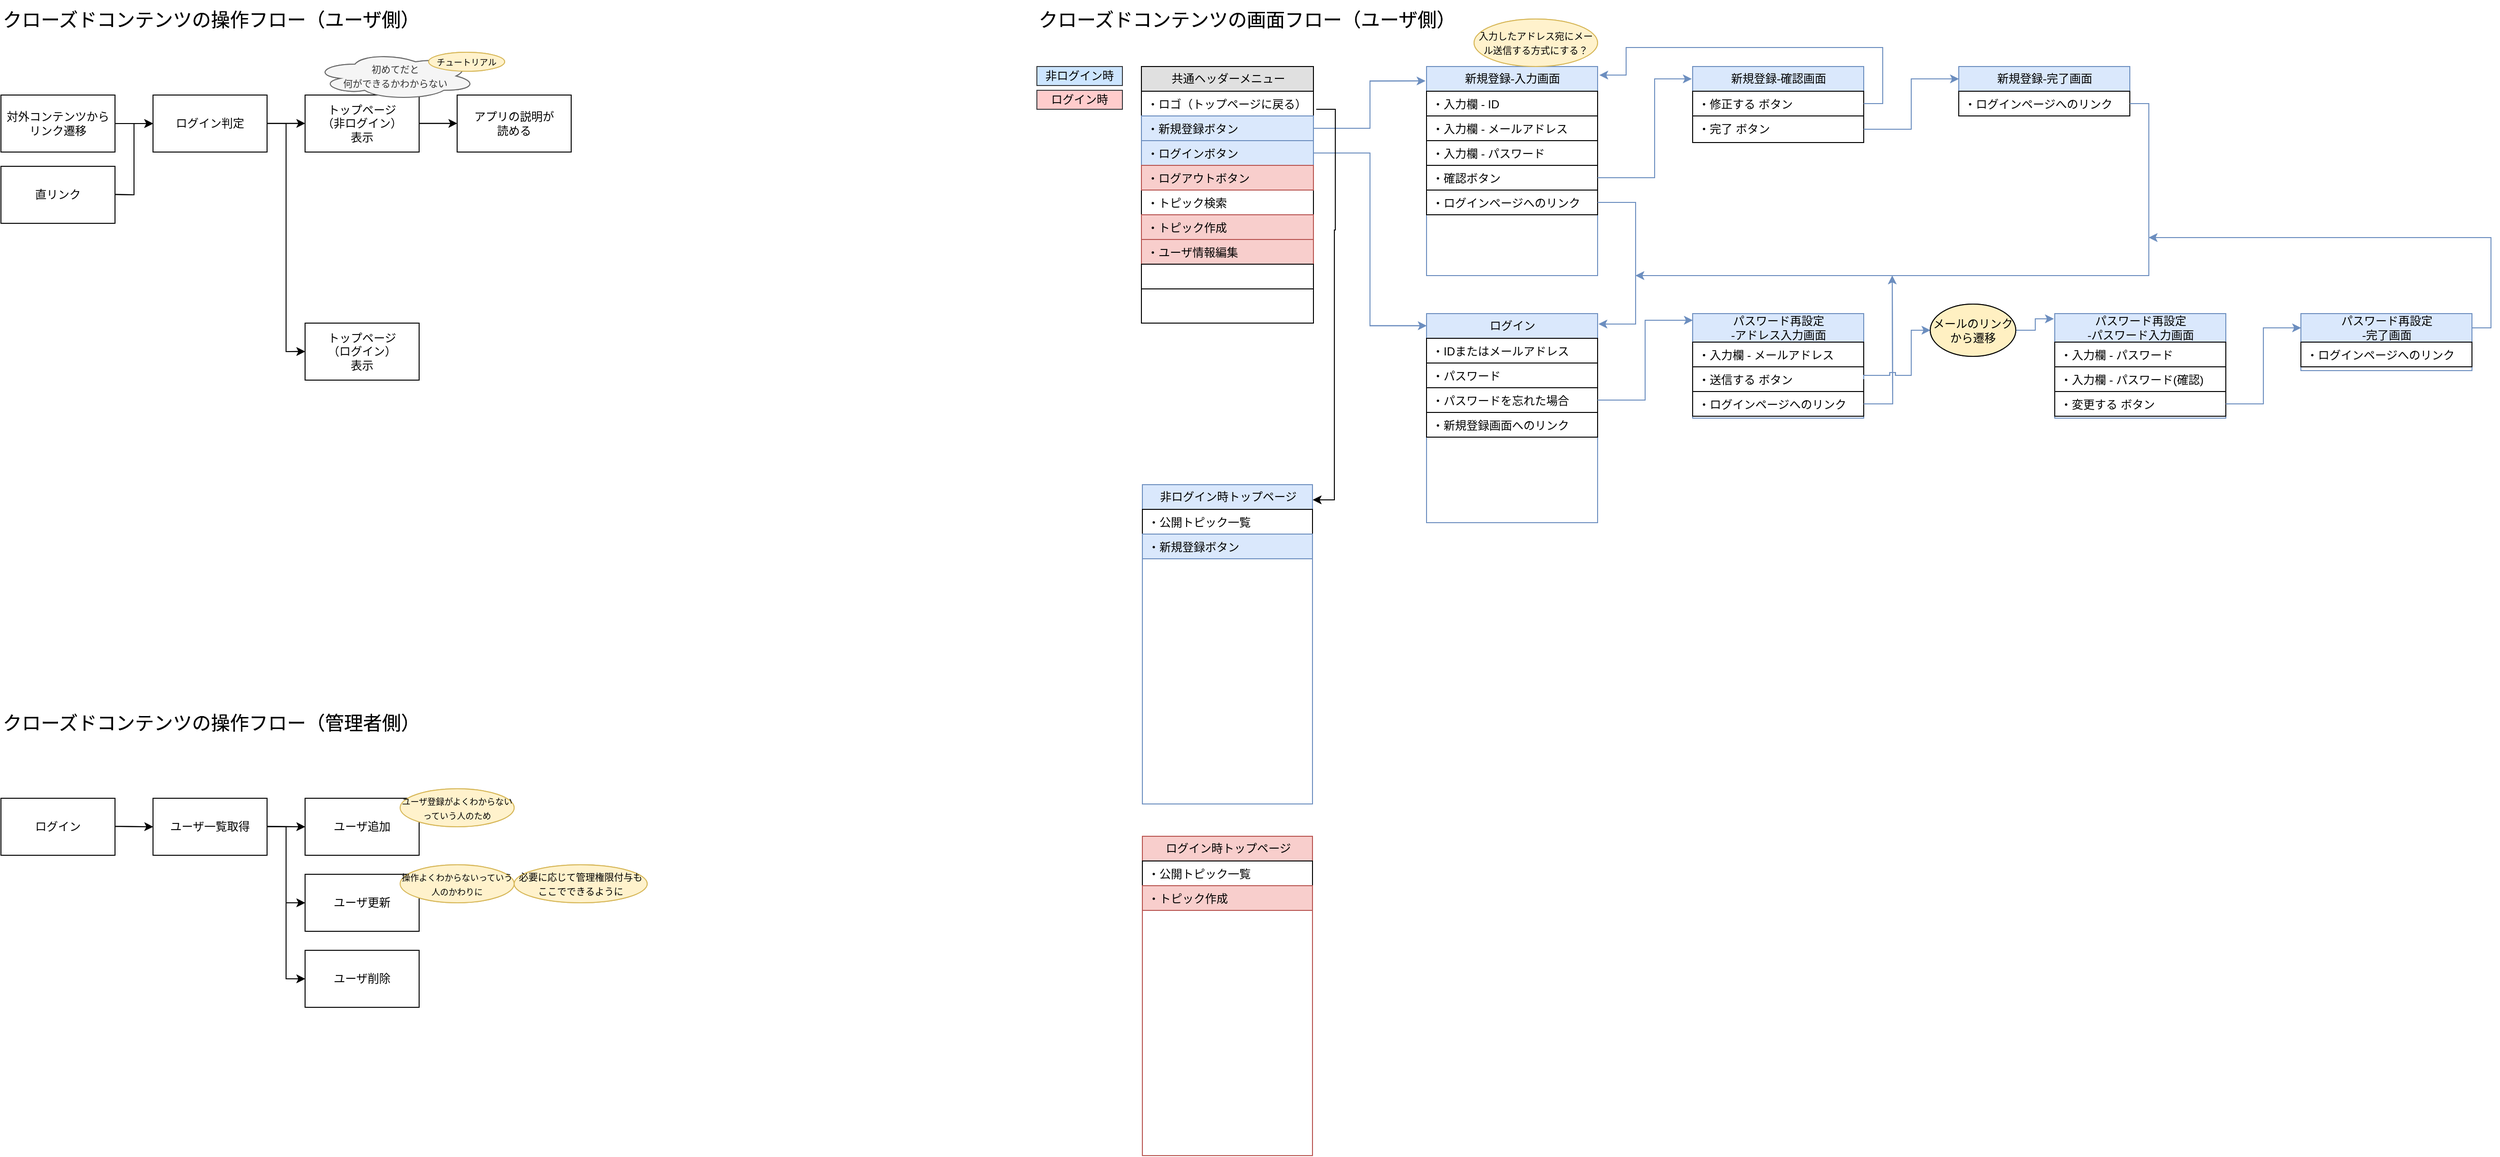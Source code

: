 <mxfile>
    <diagram name="Page-1" id="b520641d-4fe3-3701-9064-5fc419738815">
        <mxGraphModel dx="1600" dy="750" grid="1" gridSize="10" guides="1" tooltips="1" connect="1" arrows="1" fold="1" page="1" pageScale="1" pageWidth="1100" pageHeight="850" background="none" math="0" shadow="0">
            <root>
                <mxCell id="0"/>
                <mxCell id="1" parent="0"/>
                <mxCell id="ta1Mw_AckL5aWS9Tfeya-1" value="共通ヘッダーメニュー" style="swimlane;html=1;fontStyle=0;childLayout=stackLayout;horizontal=1;startSize=26;fillColor=#e0e0e0;horizontalStack=0;resizeParent=1;resizeLast=0;collapsible=1;marginBottom=0;swimlaneFillColor=#ffffff;align=center;rounded=0;shadow=0;comic=0;labelBackgroundColor=none;strokeWidth=1;fontFamily=Verdana;fontSize=12" parent="1" vertex="1">
                    <mxGeometry x="1220" y="100" width="181" height="270" as="geometry"/>
                </mxCell>
                <mxCell id="ta1Mw_AckL5aWS9Tfeya-3" value="・ロゴ（トップページに戻る）" style="text;html=1;strokeColor=default;fillColor=none;spacingLeft=4;spacingRight=4;whiteSpace=wrap;overflow=hidden;rotatable=0;points=[[0,0.5],[1,0.5]];portConstraint=eastwest;" parent="ta1Mw_AckL5aWS9Tfeya-1" vertex="1">
                    <mxGeometry y="26" width="181" height="26" as="geometry"/>
                </mxCell>
                <mxCell id="ta1Mw_AckL5aWS9Tfeya-4" value="・新規登録ボタン" style="text;html=1;strokeColor=#6c8ebf;fillColor=#dae8fc;spacingLeft=4;spacingRight=4;whiteSpace=wrap;overflow=hidden;rotatable=0;points=[[0,0.5],[1,0.5]];portConstraint=eastwest;" parent="ta1Mw_AckL5aWS9Tfeya-1" vertex="1">
                    <mxGeometry y="52" width="181" height="26" as="geometry"/>
                </mxCell>
                <mxCell id="ta1Mw_AckL5aWS9Tfeya-5" value="・ログインボタン" style="text;html=1;strokeColor=#6c8ebf;fillColor=#dae8fc;spacingLeft=4;spacingRight=4;whiteSpace=wrap;overflow=hidden;rotatable=0;points=[[0,0.5],[1,0.5]];portConstraint=eastwest;" parent="ta1Mw_AckL5aWS9Tfeya-1" vertex="1">
                    <mxGeometry y="78" width="181" height="26" as="geometry"/>
                </mxCell>
                <mxCell id="ta1Mw_AckL5aWS9Tfeya-6" value="・ログアウトボタン" style="text;html=1;strokeColor=#b85450;fillColor=#f8cecc;spacingLeft=4;spacingRight=4;whiteSpace=wrap;overflow=hidden;rotatable=0;points=[[0,0.5],[1,0.5]];portConstraint=eastwest;" parent="ta1Mw_AckL5aWS9Tfeya-1" vertex="1">
                    <mxGeometry y="104" width="181" height="26" as="geometry"/>
                </mxCell>
                <mxCell id="ta1Mw_AckL5aWS9Tfeya-7" value="・トピック検索" style="text;html=1;spacingLeft=4;spacingRight=4;whiteSpace=wrap;overflow=hidden;rotatable=0;points=[[0,0.5],[1,0.5]];portConstraint=eastwest;" parent="ta1Mw_AckL5aWS9Tfeya-1" vertex="1">
                    <mxGeometry y="130" width="181" height="26" as="geometry"/>
                </mxCell>
                <mxCell id="ta1Mw_AckL5aWS9Tfeya-8" value="・トピック作成" style="text;html=1;strokeColor=#b85450;fillColor=#f8cecc;spacingLeft=4;spacingRight=4;whiteSpace=wrap;overflow=hidden;rotatable=0;points=[[0,0.5],[1,0.5]];portConstraint=eastwest;" parent="ta1Mw_AckL5aWS9Tfeya-1" vertex="1">
                    <mxGeometry y="156" width="181" height="26" as="geometry"/>
                </mxCell>
                <mxCell id="ta1Mw_AckL5aWS9Tfeya-9" value="・ユーザ情報編集" style="text;html=1;strokeColor=#b85450;fillColor=#f8cecc;spacingLeft=4;spacingRight=4;whiteSpace=wrap;overflow=hidden;rotatable=0;points=[[0,0.5],[1,0.5]];portConstraint=eastwest;" parent="ta1Mw_AckL5aWS9Tfeya-1" vertex="1">
                    <mxGeometry y="182" width="181" height="26" as="geometry"/>
                </mxCell>
                <mxCell id="ta1Mw_AckL5aWS9Tfeya-10" value="" style="text;html=1;strokeColor=default;fillColor=none;spacingLeft=4;spacingRight=4;whiteSpace=wrap;overflow=hidden;rotatable=0;points=[[0,0.5],[1,0.5]];portConstraint=eastwest;" parent="ta1Mw_AckL5aWS9Tfeya-1" vertex="1">
                    <mxGeometry y="208" width="181" height="26" as="geometry"/>
                </mxCell>
                <mxCell id="ta1Mw_AckL5aWS9Tfeya-11" value="&lt;font style=&quot;font-size: 20px;&quot;&gt;クローズドコンテンツの画面フロー（ユーザ側）&lt;/font&gt;" style="text;html=1;align=left;verticalAlign=middle;resizable=0;points=[];autosize=1;strokeColor=none;fillColor=none;" parent="1" vertex="1">
                    <mxGeometry x="1110" y="30" width="460" height="40" as="geometry"/>
                </mxCell>
                <mxCell id="ta1Mw_AckL5aWS9Tfeya-12" value="非ログイン時" style="whiteSpace=wrap;html=1;fillColor=#cce5ff;strokeColor=#36393d;" parent="1" vertex="1">
                    <mxGeometry x="1110" y="100" width="90" height="20" as="geometry"/>
                </mxCell>
                <mxCell id="ta1Mw_AckL5aWS9Tfeya-13" value="ログイン時" style="whiteSpace=wrap;html=1;fillColor=#ffcccc;strokeColor=#36393d;" parent="1" vertex="1">
                    <mxGeometry x="1110" y="125" width="90" height="20" as="geometry"/>
                </mxCell>
                <mxCell id="ta1Mw_AckL5aWS9Tfeya-14" value="非ログイン時トップページ" style="swimlane;html=1;fontStyle=0;childLayout=stackLayout;horizontal=1;startSize=26;fillColor=#dae8fc;horizontalStack=0;resizeParent=1;resizeLast=0;collapsible=1;marginBottom=0;swimlaneFillColor=#ffffff;align=center;rounded=0;shadow=0;comic=0;labelBackgroundColor=none;strokeWidth=1;fontFamily=Verdana;fontSize=12;swimlaneLine=1;glass=0;strokeColor=#6c8ebf;" parent="1" vertex="1">
                    <mxGeometry x="1221" y="540" width="179" height="336" as="geometry">
                        <mxRectangle x="131" y="1840" width="110" height="30" as="alternateBounds"/>
                    </mxGeometry>
                </mxCell>
                <mxCell id="ta1Mw_AckL5aWS9Tfeya-15" value="&lt;font style=&quot;font-size: 12px;&quot;&gt;・公開トピック一覧&lt;/font&gt;" style="text;html=1;strokeColor=default;fillColor=none;spacingLeft=4;spacingRight=4;whiteSpace=wrap;overflow=hidden;rotatable=0;points=[[0,0.5],[1,0.5]];portConstraint=eastwest;" parent="ta1Mw_AckL5aWS9Tfeya-14" vertex="1">
                    <mxGeometry y="26" width="179" height="26" as="geometry"/>
                </mxCell>
                <mxCell id="fPP35ivrp7rbnJJ9JGup-25" value="・新規登録ボタン" style="text;html=1;strokeColor=#6c8ebf;fillColor=#dae8fc;spacingLeft=4;spacingRight=4;whiteSpace=wrap;overflow=hidden;rotatable=0;points=[[0,0.5],[1,0.5]];portConstraint=eastwest;" parent="ta1Mw_AckL5aWS9Tfeya-14" vertex="1">
                    <mxGeometry y="52" width="179" height="26" as="geometry"/>
                </mxCell>
                <mxCell id="ta1Mw_AckL5aWS9Tfeya-20" value="ログイン" style="swimlane;html=1;fontStyle=0;childLayout=stackLayout;horizontal=1;startSize=26;fillColor=#dae8fc;horizontalStack=0;resizeParent=1;resizeLast=0;collapsible=1;marginBottom=0;swimlaneFillColor=#ffffff;align=center;rounded=0;shadow=0;comic=0;labelBackgroundColor=none;strokeWidth=1;fontFamily=Verdana;fontSize=12;strokeColor=#6c8ebf;" parent="1" vertex="1">
                    <mxGeometry x="1520" y="360" width="180" height="220" as="geometry"/>
                </mxCell>
                <mxCell id="ta1Mw_AckL5aWS9Tfeya-21" value="・IDまたはメールアドレス" style="text;html=1;strokeColor=default;fillColor=none;spacingLeft=4;spacingRight=4;whiteSpace=wrap;overflow=hidden;rotatable=0;points=[[0,0.5],[1,0.5]];portConstraint=eastwest;" parent="ta1Mw_AckL5aWS9Tfeya-20" vertex="1">
                    <mxGeometry y="26" width="180" height="26" as="geometry"/>
                </mxCell>
                <mxCell id="ta1Mw_AckL5aWS9Tfeya-22" value="・パスワード" style="text;html=1;strokeColor=default;fillColor=none;spacingLeft=4;spacingRight=4;whiteSpace=wrap;overflow=hidden;rotatable=0;points=[[0,0.5],[1,0.5]];portConstraint=eastwest;" parent="ta1Mw_AckL5aWS9Tfeya-20" vertex="1">
                    <mxGeometry y="52" width="180" height="26" as="geometry"/>
                </mxCell>
                <mxCell id="ta1Mw_AckL5aWS9Tfeya-23" value="・パスワードを忘れた場合" style="text;html=1;strokeColor=default;fillColor=none;spacingLeft=4;spacingRight=4;whiteSpace=wrap;overflow=hidden;rotatable=0;points=[[0,0.5],[1,0.5]];portConstraint=eastwest;" parent="ta1Mw_AckL5aWS9Tfeya-20" vertex="1">
                    <mxGeometry y="78" width="180" height="26" as="geometry"/>
                </mxCell>
                <mxCell id="ta1Mw_AckL5aWS9Tfeya-24" value="・新規登録画面へのリンク" style="text;html=1;strokeColor=default;fillColor=none;spacingLeft=4;spacingRight=4;whiteSpace=wrap;overflow=hidden;rotatable=0;points=[[0,0.5],[1,0.5]];portConstraint=eastwest;" parent="ta1Mw_AckL5aWS9Tfeya-20" vertex="1">
                    <mxGeometry y="104" width="180" height="26" as="geometry"/>
                </mxCell>
                <mxCell id="ta1Mw_AckL5aWS9Tfeya-25" value="新規登録-入力画面" style="swimlane;html=1;fontStyle=0;childLayout=stackLayout;horizontal=1;startSize=26;fillColor=#dae8fc;horizontalStack=0;resizeParent=1;resizeLast=0;collapsible=1;marginBottom=0;swimlaneFillColor=#ffffff;align=center;rounded=0;shadow=0;comic=0;labelBackgroundColor=none;strokeWidth=1;fontFamily=Verdana;fontSize=12;strokeColor=#6c8ebf;" parent="1" vertex="1">
                    <mxGeometry x="1520" y="100" width="180" height="220" as="geometry">
                        <mxRectangle x="1520" y="100" width="90" height="30" as="alternateBounds"/>
                    </mxGeometry>
                </mxCell>
                <mxCell id="ta1Mw_AckL5aWS9Tfeya-26" value="・入力欄 - ID" style="text;html=1;strokeColor=default;fillColor=none;spacingLeft=4;spacingRight=4;whiteSpace=wrap;overflow=hidden;rotatable=0;points=[[0,0.5],[1,0.5]];portConstraint=eastwest;" parent="ta1Mw_AckL5aWS9Tfeya-25" vertex="1">
                    <mxGeometry y="26" width="180" height="26" as="geometry"/>
                </mxCell>
                <mxCell id="ta1Mw_AckL5aWS9Tfeya-27" value="・入力欄 -&amp;nbsp;メールアドレス" style="text;html=1;strokeColor=default;fillColor=none;spacingLeft=4;spacingRight=4;whiteSpace=wrap;overflow=hidden;rotatable=0;points=[[0,0.5],[1,0.5]];portConstraint=eastwest;" parent="ta1Mw_AckL5aWS9Tfeya-25" vertex="1">
                    <mxGeometry y="52" width="180" height="26" as="geometry"/>
                </mxCell>
                <mxCell id="ta1Mw_AckL5aWS9Tfeya-28" value="・入力欄 -&amp;nbsp;パスワード" style="text;html=1;strokeColor=default;fillColor=none;spacingLeft=4;spacingRight=4;whiteSpace=wrap;overflow=hidden;rotatable=0;points=[[0,0.5],[1,0.5]];portConstraint=eastwest;" parent="ta1Mw_AckL5aWS9Tfeya-25" vertex="1">
                    <mxGeometry y="78" width="180" height="26" as="geometry"/>
                </mxCell>
                <mxCell id="ta1Mw_AckL5aWS9Tfeya-29" value="・確認ボタン" style="text;html=1;strokeColor=default;fillColor=none;spacingLeft=4;spacingRight=4;whiteSpace=wrap;overflow=hidden;rotatable=0;points=[[0,0.5],[1,0.5]];portConstraint=eastwest;" parent="ta1Mw_AckL5aWS9Tfeya-25" vertex="1">
                    <mxGeometry y="104" width="180" height="26" as="geometry"/>
                </mxCell>
                <mxCell id="5v79saELVfSsBkj34TEF-8" value="・ログインページへのリンク" style="text;html=1;strokeColor=default;fillColor=none;spacingLeft=4;spacingRight=4;whiteSpace=wrap;overflow=hidden;rotatable=0;points=[[0,0.5],[1,0.5]];portConstraint=eastwest;" parent="ta1Mw_AckL5aWS9Tfeya-25" vertex="1">
                    <mxGeometry y="130" width="180" height="26" as="geometry"/>
                </mxCell>
                <mxCell id="ta1Mw_AckL5aWS9Tfeya-30" style="edgeStyle=orthogonalEdgeStyle;rounded=0;orthogonalLoop=1;jettySize=auto;html=1;exitX=1;exitY=0.5;exitDx=0;exitDy=0;entryX=-0.007;entryY=0.069;entryDx=0;entryDy=0;entryPerimeter=0;fillColor=#dae8fc;strokeColor=#6c8ebf;" parent="1" source="ta1Mw_AckL5aWS9Tfeya-4" target="ta1Mw_AckL5aWS9Tfeya-25" edge="1">
                    <mxGeometry relative="1" as="geometry"/>
                </mxCell>
                <mxCell id="ta1Mw_AckL5aWS9Tfeya-31" style="edgeStyle=orthogonalEdgeStyle;rounded=0;orthogonalLoop=1;jettySize=auto;html=1;exitX=1;exitY=0.5;exitDx=0;exitDy=0;entryX=0;entryY=0.058;entryDx=0;entryDy=0;entryPerimeter=0;fillColor=#dae8fc;strokeColor=#6c8ebf;" parent="1" source="ta1Mw_AckL5aWS9Tfeya-5" target="ta1Mw_AckL5aWS9Tfeya-20" edge="1">
                    <mxGeometry relative="1" as="geometry"/>
                </mxCell>
                <mxCell id="fPP35ivrp7rbnJJ9JGup-1" value="&lt;font style=&quot;font-size: 20px;&quot;&gt;クローズドコンテンツの操作フロー（ユーザ側）&lt;/font&gt;" style="text;html=1;align=left;verticalAlign=middle;resizable=0;points=[];autosize=1;strokeColor=none;fillColor=none;" parent="1" vertex="1">
                    <mxGeometry x="20" y="30" width="460" height="40" as="geometry"/>
                </mxCell>
                <mxCell id="fPP35ivrp7rbnJJ9JGup-2" value="対外コンテンツからリンク遷移" style="whiteSpace=wrap;html=1;" parent="1" vertex="1">
                    <mxGeometry x="20" y="130" width="120" height="60" as="geometry"/>
                </mxCell>
                <mxCell id="fPP35ivrp7rbnJJ9JGup-3" value="" style="edgeStyle=none;orthogonalLoop=1;jettySize=auto;html=1;rounded=0;" parent="1" edge="1">
                    <mxGeometry width="100" relative="1" as="geometry">
                        <mxPoint x="140" y="160" as="sourcePoint"/>
                        <mxPoint x="180" y="160" as="targetPoint"/>
                        <Array as="points"/>
                    </mxGeometry>
                </mxCell>
                <mxCell id="fPP35ivrp7rbnJJ9JGup-4" value="ログイン判定" style="whiteSpace=wrap;html=1;" parent="1" vertex="1">
                    <mxGeometry x="180" y="130" width="120" height="60" as="geometry"/>
                </mxCell>
                <mxCell id="fPP35ivrp7rbnJJ9JGup-7" value="&lt;font style=&quot;font-size: 20px;&quot;&gt;クローズドコンテンツの操作フロー（管理者側）&lt;/font&gt;" style="text;html=1;align=left;verticalAlign=middle;resizable=0;points=[];autosize=1;strokeColor=none;fillColor=none;" parent="1" vertex="1">
                    <mxGeometry x="20" y="770" width="460" height="40" as="geometry"/>
                </mxCell>
                <mxCell id="fPP35ivrp7rbnJJ9JGup-8" value="ログイン" style="whiteSpace=wrap;html=1;" parent="1" vertex="1">
                    <mxGeometry x="20" y="870" width="120" height="60" as="geometry"/>
                </mxCell>
                <mxCell id="fPP35ivrp7rbnJJ9JGup-9" value="" style="edgeStyle=none;orthogonalLoop=1;jettySize=auto;html=1;rounded=0;" parent="1" edge="1">
                    <mxGeometry width="100" relative="1" as="geometry">
                        <mxPoint x="140" y="899.62" as="sourcePoint"/>
                        <mxPoint x="180" y="900" as="targetPoint"/>
                        <Array as="points"/>
                    </mxGeometry>
                </mxCell>
                <mxCell id="fPP35ivrp7rbnJJ9JGup-10" value="ユーザ一覧取得" style="whiteSpace=wrap;html=1;" parent="1" vertex="1">
                    <mxGeometry x="180" y="870" width="120" height="60" as="geometry"/>
                </mxCell>
                <mxCell id="fPP35ivrp7rbnJJ9JGup-13" value="直リンク" style="whiteSpace=wrap;html=1;" parent="1" vertex="1">
                    <mxGeometry x="20" y="205" width="120" height="60" as="geometry"/>
                </mxCell>
                <mxCell id="fPP35ivrp7rbnJJ9JGup-14" value="" style="edgeStyle=none;orthogonalLoop=1;jettySize=auto;html=1;rounded=0;entryX=0;entryY=0.5;entryDx=0;entryDy=0;" parent="1" target="fPP35ivrp7rbnJJ9JGup-4" edge="1">
                    <mxGeometry width="100" relative="1" as="geometry">
                        <mxPoint x="140" y="234.62" as="sourcePoint"/>
                        <mxPoint x="180" y="235" as="targetPoint"/>
                        <Array as="points">
                            <mxPoint x="160" y="235"/>
                            <mxPoint x="160" y="160"/>
                        </Array>
                    </mxGeometry>
                </mxCell>
                <mxCell id="fPP35ivrp7rbnJJ9JGup-17" value="トップページ&lt;br&gt;（非ログイン）&lt;br&gt;表示" style="whiteSpace=wrap;html=1;" parent="1" vertex="1">
                    <mxGeometry x="340" y="130" width="120" height="60" as="geometry"/>
                </mxCell>
                <mxCell id="fPP35ivrp7rbnJJ9JGup-18" value="&lt;font style=&quot;font-size: 10px;&quot;&gt;初めてだと&lt;br&gt;何ができるかわからない&lt;br&gt;&lt;/font&gt;" style="ellipse;shape=cloud;whiteSpace=wrap;html=1;fillColor=#f5f5f5;fontColor=#333333;strokeColor=#666666;" parent="1" vertex="1">
                    <mxGeometry x="350" y="85" width="170" height="50" as="geometry"/>
                </mxCell>
                <mxCell id="fPP35ivrp7rbnJJ9JGup-19" value="&lt;font style=&quot;font-size: 9px;&quot;&gt;チュートリアル&lt;/font&gt;" style="ellipse;whiteSpace=wrap;html=1;fillColor=#fff2cc;strokeColor=#d6b656;" parent="1" vertex="1">
                    <mxGeometry x="470" y="85" width="80" height="20" as="geometry"/>
                </mxCell>
                <mxCell id="fPP35ivrp7rbnJJ9JGup-20" value="" style="edgeStyle=none;orthogonalLoop=1;jettySize=auto;html=1;rounded=0;" parent="1" edge="1">
                    <mxGeometry width="100" relative="1" as="geometry">
                        <mxPoint x="300" y="159.86" as="sourcePoint"/>
                        <mxPoint x="340" y="159.86" as="targetPoint"/>
                        <Array as="points"/>
                    </mxGeometry>
                </mxCell>
                <mxCell id="fPP35ivrp7rbnJJ9JGup-21" value="トップページ&lt;br style=&quot;border-color: var(--border-color);&quot;&gt;（ログイン）&lt;br style=&quot;border-color: var(--border-color);&quot;&gt;表示" style="whiteSpace=wrap;html=1;" parent="1" vertex="1">
                    <mxGeometry x="340" y="370" width="120" height="60" as="geometry"/>
                </mxCell>
                <mxCell id="fPP35ivrp7rbnJJ9JGup-22" value="" style="edgeStyle=none;orthogonalLoop=1;jettySize=auto;html=1;rounded=0;" parent="1" edge="1">
                    <mxGeometry width="100" relative="1" as="geometry">
                        <mxPoint x="300" y="160" as="sourcePoint"/>
                        <mxPoint x="340" y="399.86" as="targetPoint"/>
                        <Array as="points">
                            <mxPoint x="320" y="160"/>
                            <mxPoint x="320" y="400"/>
                        </Array>
                    </mxGeometry>
                </mxCell>
                <mxCell id="fPP35ivrp7rbnJJ9JGup-23" value="アプリの説明が&lt;br&gt;読める" style="whiteSpace=wrap;html=1;" parent="1" vertex="1">
                    <mxGeometry x="500" y="130" width="120" height="60" as="geometry"/>
                </mxCell>
                <mxCell id="fPP35ivrp7rbnJJ9JGup-24" value="" style="edgeStyle=none;orthogonalLoop=1;jettySize=auto;html=1;rounded=0;" parent="1" edge="1">
                    <mxGeometry width="100" relative="1" as="geometry">
                        <mxPoint x="460" y="159.86" as="sourcePoint"/>
                        <mxPoint x="500" y="159.86" as="targetPoint"/>
                        <Array as="points"/>
                    </mxGeometry>
                </mxCell>
                <mxCell id="fPP35ivrp7rbnJJ9JGup-26" value="ログイン時トップページ" style="swimlane;html=1;fontStyle=0;childLayout=stackLayout;horizontal=1;startSize=26;fillColor=#f8cecc;horizontalStack=0;resizeParent=1;resizeLast=0;collapsible=1;marginBottom=0;swimlaneFillColor=#ffffff;align=center;rounded=0;shadow=0;comic=0;labelBackgroundColor=none;strokeWidth=1;fontFamily=Verdana;fontSize=12;swimlaneLine=1;glass=0;strokeColor=#b85450;" parent="1" vertex="1">
                    <mxGeometry x="1221" y="910" width="179" height="336" as="geometry">
                        <mxRectangle x="131" y="1840" width="110" height="30" as="alternateBounds"/>
                    </mxGeometry>
                </mxCell>
                <mxCell id="fPP35ivrp7rbnJJ9JGup-27" value="&lt;font style=&quot;font-size: 12px;&quot;&gt;・公開トピック一覧&lt;/font&gt;" style="text;html=1;strokeColor=default;fillColor=none;spacingLeft=4;spacingRight=4;whiteSpace=wrap;overflow=hidden;rotatable=0;points=[[0,0.5],[1,0.5]];portConstraint=eastwest;" parent="fPP35ivrp7rbnJJ9JGup-26" vertex="1">
                    <mxGeometry y="26" width="179" height="26" as="geometry"/>
                </mxCell>
                <mxCell id="fPP35ivrp7rbnJJ9JGup-28" value="&lt;font style=&quot;font-size: 12px;&quot;&gt;・トピック作成&lt;/font&gt;" style="text;html=1;strokeColor=#b85450;fillColor=#f8cecc;spacingLeft=4;spacingRight=4;whiteSpace=wrap;overflow=hidden;rotatable=0;points=[[0,0.5],[1,0.5]];portConstraint=eastwest;" parent="fPP35ivrp7rbnJJ9JGup-26" vertex="1">
                    <mxGeometry y="52" width="179" height="26" as="geometry"/>
                </mxCell>
                <mxCell id="ta1Mw_AckL5aWS9Tfeya-2" style="edgeStyle=orthogonalEdgeStyle;rounded=0;orthogonalLoop=1;jettySize=auto;html=1;exitX=1;exitY=0.5;exitDx=0;exitDy=0;entryX=1.002;entryY=0.047;entryDx=0;entryDy=0;entryPerimeter=0;" parent="1" target="ta1Mw_AckL5aWS9Tfeya-14" edge="1">
                    <mxGeometry relative="1" as="geometry">
                        <mxPoint x="1401.001" y="565.824" as="targetPoint"/>
                        <Array as="points">
                            <mxPoint x="1424" y="145"/>
                            <mxPoint x="1424" y="272"/>
                            <mxPoint x="1423" y="272"/>
                            <mxPoint x="1423" y="556"/>
                            <mxPoint x="1400" y="556"/>
                        </Array>
                        <mxPoint x="1403.97" y="145" as="sourcePoint"/>
                    </mxGeometry>
                </mxCell>
                <mxCell id="fPP35ivrp7rbnJJ9JGup-30" value="" style="edgeStyle=none;orthogonalLoop=1;jettySize=auto;html=1;rounded=0;" parent="1" edge="1">
                    <mxGeometry width="100" relative="1" as="geometry">
                        <mxPoint x="300" y="899.62" as="sourcePoint"/>
                        <mxPoint x="340" y="900" as="targetPoint"/>
                        <Array as="points"/>
                    </mxGeometry>
                </mxCell>
                <mxCell id="fPP35ivrp7rbnJJ9JGup-31" value="ユーザ追加" style="whiteSpace=wrap;html=1;" parent="1" vertex="1">
                    <mxGeometry x="340" y="870" width="120" height="60" as="geometry"/>
                </mxCell>
                <mxCell id="fPP35ivrp7rbnJJ9JGup-32" value="" style="edgeStyle=none;orthogonalLoop=1;jettySize=auto;html=1;rounded=0;exitX=1;exitY=0.5;exitDx=0;exitDy=0;" parent="1" source="fPP35ivrp7rbnJJ9JGup-10" edge="1">
                    <mxGeometry width="100" relative="1" as="geometry">
                        <mxPoint x="300" y="979.62" as="sourcePoint"/>
                        <mxPoint x="340" y="980" as="targetPoint"/>
                        <Array as="points">
                            <mxPoint x="320" y="900"/>
                            <mxPoint x="320" y="980"/>
                        </Array>
                    </mxGeometry>
                </mxCell>
                <mxCell id="fPP35ivrp7rbnJJ9JGup-33" value="ユーザ更新" style="whiteSpace=wrap;html=1;" parent="1" vertex="1">
                    <mxGeometry x="340" y="950" width="120" height="60" as="geometry"/>
                </mxCell>
                <mxCell id="fPP35ivrp7rbnJJ9JGup-34" value="" style="edgeStyle=none;orthogonalLoop=1;jettySize=auto;html=1;rounded=0;exitX=1;exitY=0.5;exitDx=0;exitDy=0;" parent="1" source="fPP35ivrp7rbnJJ9JGup-10" edge="1">
                    <mxGeometry width="100" relative="1" as="geometry">
                        <mxPoint x="300" y="980" as="sourcePoint"/>
                        <mxPoint x="340" y="1060" as="targetPoint"/>
                        <Array as="points">
                            <mxPoint x="320" y="900"/>
                            <mxPoint x="320" y="1060"/>
                        </Array>
                    </mxGeometry>
                </mxCell>
                <mxCell id="fPP35ivrp7rbnJJ9JGup-35" value="ユーザ削除" style="whiteSpace=wrap;html=1;" parent="1" vertex="1">
                    <mxGeometry x="340" y="1030" width="120" height="60" as="geometry"/>
                </mxCell>
                <mxCell id="fPP35ivrp7rbnJJ9JGup-36" value="&lt;font style=&quot;font-size: 9px;&quot;&gt;操作よくわからないっていう人のかわりに&lt;/font&gt;" style="ellipse;whiteSpace=wrap;html=1;fillColor=#fff2cc;strokeColor=#d6b656;" parent="1" vertex="1">
                    <mxGeometry x="440" y="940" width="120" height="40" as="geometry"/>
                </mxCell>
                <mxCell id="fPP35ivrp7rbnJJ9JGup-37" value="&lt;font style=&quot;font-size: 9px;&quot;&gt;ユーザ登録がよくわからないっていう人のため&lt;/font&gt;" style="ellipse;whiteSpace=wrap;html=1;fillColor=#fff2cc;strokeColor=#d6b656;" parent="1" vertex="1">
                    <mxGeometry x="440" y="860" width="120" height="40" as="geometry"/>
                </mxCell>
                <mxCell id="1H3RabvcixyL-pbCniLJ-1" value="&lt;font size=&quot;1&quot;&gt;必要に応じて管理権限付与もここでできるように&lt;/font&gt;" style="ellipse;whiteSpace=wrap;html=1;fillColor=#fff2cc;strokeColor=#d6b656;" parent="1" vertex="1">
                    <mxGeometry x="560" y="940" width="140" height="40" as="geometry"/>
                </mxCell>
                <mxCell id="5v79saELVfSsBkj34TEF-1" style="edgeStyle=orthogonalEdgeStyle;rounded=0;orthogonalLoop=1;jettySize=auto;html=1;exitX=1;exitY=0.5;exitDx=0;exitDy=0;fillColor=#dae8fc;strokeColor=#6c8ebf;entryX=1.006;entryY=0.05;entryDx=0;entryDy=0;entryPerimeter=0;" parent="1" source="5v79saELVfSsBkj34TEF-8" target="ta1Mw_AckL5aWS9Tfeya-20" edge="1">
                    <mxGeometry relative="1" as="geometry">
                        <mxPoint x="1700" y="220" as="sourcePoint"/>
                        <mxPoint x="1750" y="320" as="targetPoint"/>
                        <Array as="points">
                            <mxPoint x="1740" y="243"/>
                            <mxPoint x="1740" y="371"/>
                        </Array>
                    </mxGeometry>
                </mxCell>
                <mxCell id="5v79saELVfSsBkj34TEF-2" value="新規登録-確認画面" style="swimlane;html=1;fontStyle=0;childLayout=stackLayout;horizontal=1;startSize=26;fillColor=#dae8fc;horizontalStack=0;resizeParent=1;resizeLast=0;collapsible=1;marginBottom=0;swimlaneFillColor=#ffffff;align=center;rounded=0;shadow=0;comic=0;labelBackgroundColor=none;strokeWidth=1;fontFamily=Verdana;fontSize=12;strokeColor=#6c8ebf;" parent="1" vertex="1">
                    <mxGeometry x="1800" y="100" width="180" height="80" as="geometry">
                        <mxRectangle x="1520" y="100" width="90" height="30" as="alternateBounds"/>
                    </mxGeometry>
                </mxCell>
                <mxCell id="5v79saELVfSsBkj34TEF-3" value="・修正する ボタン" style="text;html=1;strokeColor=default;fillColor=none;spacingLeft=4;spacingRight=4;whiteSpace=wrap;overflow=hidden;rotatable=0;points=[[0,0.5],[1,0.5]];portConstraint=eastwest;" parent="5v79saELVfSsBkj34TEF-2" vertex="1">
                    <mxGeometry y="26" width="180" height="26" as="geometry"/>
                </mxCell>
                <mxCell id="5v79saELVfSsBkj34TEF-11" value="・完了 ボタン" style="text;html=1;strokeColor=default;fillColor=none;spacingLeft=4;spacingRight=4;whiteSpace=wrap;overflow=hidden;rotatable=0;points=[[0,0.5],[1,0.5]];portConstraint=eastwest;" parent="5v79saELVfSsBkj34TEF-2" vertex="1">
                    <mxGeometry y="52" width="180" height="28" as="geometry"/>
                </mxCell>
                <mxCell id="5v79saELVfSsBkj34TEF-7" value="&lt;font size=&quot;1&quot;&gt;入力したアドレス宛にメール送信する方式にする？&lt;/font&gt;" style="ellipse;whiteSpace=wrap;html=1;fillColor=#fff2cc;strokeColor=#d6b656;" parent="1" vertex="1">
                    <mxGeometry x="1570" y="50" width="130" height="50" as="geometry"/>
                </mxCell>
                <mxCell id="5v79saELVfSsBkj34TEF-9" value="新規登録-完了画面" style="swimlane;html=1;fontStyle=0;childLayout=stackLayout;horizontal=1;startSize=26;fillColor=#dae8fc;horizontalStack=0;resizeParent=1;resizeLast=0;collapsible=1;marginBottom=0;swimlaneFillColor=#ffffff;align=center;rounded=0;shadow=0;comic=0;labelBackgroundColor=none;strokeWidth=1;fontFamily=Verdana;fontSize=12;strokeColor=#6c8ebf;" parent="1" vertex="1">
                    <mxGeometry x="2080" y="100" width="180" height="52" as="geometry">
                        <mxRectangle x="1520" y="100" width="90" height="30" as="alternateBounds"/>
                    </mxGeometry>
                </mxCell>
                <mxCell id="5v79saELVfSsBkj34TEF-10" value="・ログインページへのリンク" style="text;html=1;strokeColor=default;fillColor=none;spacingLeft=4;spacingRight=4;whiteSpace=wrap;overflow=hidden;rotatable=0;points=[[0,0.5],[1,0.5]];portConstraint=eastwest;" parent="5v79saELVfSsBkj34TEF-9" vertex="1">
                    <mxGeometry y="26" width="180" height="26" as="geometry"/>
                </mxCell>
                <mxCell id="5v79saELVfSsBkj34TEF-12" style="edgeStyle=orthogonalEdgeStyle;rounded=0;orthogonalLoop=1;jettySize=auto;html=1;exitX=1;exitY=0.5;exitDx=0;exitDy=0;entryX=-0.006;entryY=0.163;entryDx=0;entryDy=0;entryPerimeter=0;fillColor=#dae8fc;strokeColor=#6c8ebf;" parent="1" source="ta1Mw_AckL5aWS9Tfeya-29" target="5v79saELVfSsBkj34TEF-2" edge="1">
                    <mxGeometry relative="1" as="geometry">
                        <mxPoint x="1710" y="220" as="sourcePoint"/>
                        <mxPoint x="1712" y="351" as="targetPoint"/>
                        <Array as="points">
                            <mxPoint x="1760" y="217"/>
                            <mxPoint x="1760" y="113"/>
                        </Array>
                    </mxGeometry>
                </mxCell>
                <mxCell id="5v79saELVfSsBkj34TEF-13" style="edgeStyle=orthogonalEdgeStyle;rounded=0;orthogonalLoop=1;jettySize=auto;html=1;exitX=1;exitY=0.5;exitDx=0;exitDy=0;entryX=0;entryY=0.25;entryDx=0;entryDy=0;fillColor=#dae8fc;strokeColor=#6c8ebf;" parent="1" source="5v79saELVfSsBkj34TEF-11" target="5v79saELVfSsBkj34TEF-9" edge="1">
                    <mxGeometry relative="1" as="geometry">
                        <mxPoint x="1970" y="229" as="sourcePoint"/>
                        <mxPoint x="2069" y="125" as="targetPoint"/>
                    </mxGeometry>
                </mxCell>
                <mxCell id="5v79saELVfSsBkj34TEF-14" style="edgeStyle=orthogonalEdgeStyle;rounded=0;orthogonalLoop=1;jettySize=auto;html=1;fillColor=#dae8fc;strokeColor=#6c8ebf;exitX=1;exitY=0.5;exitDx=0;exitDy=0;entryX=1.011;entryY=0.041;entryDx=0;entryDy=0;entryPerimeter=0;" parent="1" source="5v79saELVfSsBkj34TEF-3" target="ta1Mw_AckL5aWS9Tfeya-25" edge="1">
                    <mxGeometry relative="1" as="geometry">
                        <mxPoint x="2000" y="130" as="sourcePoint"/>
                        <mxPoint x="1730" y="60" as="targetPoint"/>
                        <Array as="points">
                            <mxPoint x="2000" y="139"/>
                            <mxPoint x="2000" y="80"/>
                            <mxPoint x="1730" y="80"/>
                            <mxPoint x="1730" y="109"/>
                        </Array>
                    </mxGeometry>
                </mxCell>
                <mxCell id="5v79saELVfSsBkj34TEF-21" value="" style="edgeStyle=orthogonalEdgeStyle;rounded=0;orthogonalLoop=1;jettySize=auto;html=1;exitX=1;exitY=0.5;exitDx=0;exitDy=0;fillColor=#dae8fc;strokeColor=#6c8ebf;" parent="1" source="5v79saELVfSsBkj34TEF-10" edge="1">
                    <mxGeometry relative="1" as="geometry">
                        <mxPoint x="2260" y="139" as="sourcePoint"/>
                        <mxPoint x="1740" y="320" as="targetPoint"/>
                        <Array as="points">
                            <mxPoint x="2280" y="139"/>
                            <mxPoint x="2280" y="320"/>
                        </Array>
                    </mxGeometry>
                </mxCell>
                <mxCell id="5v79saELVfSsBkj34TEF-16" value="パスワード再設定&lt;br&gt;-アドレス入力画面" style="swimlane;html=1;fontStyle=0;childLayout=stackLayout;horizontal=1;startSize=30;fillColor=#dae8fc;horizontalStack=0;resizeParent=1;resizeLast=0;collapsible=1;marginBottom=0;swimlaneFillColor=#ffffff;align=center;rounded=0;shadow=0;comic=0;labelBackgroundColor=none;strokeWidth=1;fontFamily=Verdana;fontSize=12;strokeColor=#6c8ebf;" parent="1" vertex="1">
                    <mxGeometry x="1800" y="360" width="180" height="110" as="geometry"/>
                </mxCell>
                <mxCell id="5v79saELVfSsBkj34TEF-17" value="・入力欄 -&amp;nbsp;メールアドレス" style="text;html=1;strokeColor=default;fillColor=none;spacingLeft=4;spacingRight=4;whiteSpace=wrap;overflow=hidden;rotatable=0;points=[[0,0.5],[1,0.5]];portConstraint=eastwest;" parent="5v79saELVfSsBkj34TEF-16" vertex="1">
                    <mxGeometry y="30" width="180" height="26" as="geometry"/>
                </mxCell>
                <mxCell id="5v79saELVfSsBkj34TEF-19" value="・送信する ボタン" style="text;html=1;strokeColor=default;fillColor=none;spacingLeft=4;spacingRight=4;whiteSpace=wrap;overflow=hidden;rotatable=0;points=[[0,0.5],[1,0.5]];portConstraint=eastwest;" parent="5v79saELVfSsBkj34TEF-16" vertex="1">
                    <mxGeometry y="56" width="180" height="26" as="geometry"/>
                </mxCell>
                <mxCell id="5v79saELVfSsBkj34TEF-20" value="・ログインページへのリンク" style="text;html=1;strokeColor=default;fillColor=none;spacingLeft=4;spacingRight=4;whiteSpace=wrap;overflow=hidden;rotatable=0;points=[[0,0.5],[1,0.5]];portConstraint=eastwest;" parent="5v79saELVfSsBkj34TEF-16" vertex="1">
                    <mxGeometry y="82" width="180" height="26" as="geometry"/>
                </mxCell>
                <mxCell id="5v79saELVfSsBkj34TEF-22" style="edgeStyle=orthogonalEdgeStyle;rounded=0;orthogonalLoop=1;jettySize=auto;html=1;exitX=1;exitY=0.5;exitDx=0;exitDy=0;fillColor=#dae8fc;strokeColor=#6c8ebf;" parent="1" source="5v79saELVfSsBkj34TEF-20" edge="1">
                    <mxGeometry relative="1" as="geometry">
                        <mxPoint x="1990" y="480" as="sourcePoint"/>
                        <mxPoint x="2010" y="320" as="targetPoint"/>
                    </mxGeometry>
                </mxCell>
                <mxCell id="5v79saELVfSsBkj34TEF-23" value="パスワード再設定&lt;br style=&quot;border-color: var(--border-color);&quot;&gt;-パスワード入力画面" style="swimlane;html=1;fontStyle=0;childLayout=stackLayout;horizontal=1;startSize=30;fillColor=#dae8fc;horizontalStack=0;resizeParent=1;resizeLast=0;collapsible=1;marginBottom=0;swimlaneFillColor=#ffffff;align=center;rounded=0;shadow=0;comic=0;labelBackgroundColor=none;strokeWidth=1;fontFamily=Verdana;fontSize=12;strokeColor=#6c8ebf;" parent="1" vertex="1">
                    <mxGeometry x="2181" y="360" width="180" height="110" as="geometry"/>
                </mxCell>
                <mxCell id="5v79saELVfSsBkj34TEF-24" value="・入力欄 - パスワード" style="text;html=1;strokeColor=default;fillColor=none;spacingLeft=4;spacingRight=4;whiteSpace=wrap;overflow=hidden;rotatable=0;points=[[0,0.5],[1,0.5]];portConstraint=eastwest;" parent="5v79saELVfSsBkj34TEF-23" vertex="1">
                    <mxGeometry y="30" width="180" height="26" as="geometry"/>
                </mxCell>
                <mxCell id="5v79saELVfSsBkj34TEF-25" value="・入力欄 - パスワード(確認)" style="text;html=1;strokeColor=default;fillColor=none;spacingLeft=4;spacingRight=4;whiteSpace=wrap;overflow=hidden;rotatable=0;points=[[0,0.5],[1,0.5]];portConstraint=eastwest;" parent="5v79saELVfSsBkj34TEF-23" vertex="1">
                    <mxGeometry y="56" width="180" height="26" as="geometry"/>
                </mxCell>
                <mxCell id="5v79saELVfSsBkj34TEF-26" value="・変更する ボタン" style="text;html=1;strokeColor=default;fillColor=none;spacingLeft=4;spacingRight=4;whiteSpace=wrap;overflow=hidden;rotatable=0;points=[[0,0.5],[1,0.5]];portConstraint=eastwest;" parent="5v79saELVfSsBkj34TEF-23" vertex="1">
                    <mxGeometry y="82" width="180" height="26" as="geometry"/>
                </mxCell>
                <mxCell id="5v79saELVfSsBkj34TEF-28" style="edgeStyle=orthogonalEdgeStyle;rounded=0;orthogonalLoop=1;jettySize=auto;html=1;exitX=1;exitY=0.5;exitDx=0;exitDy=0;fillColor=#dae8fc;strokeColor=#6c8ebf;entryX=-0.006;entryY=0.05;entryDx=0;entryDy=0;entryPerimeter=0;jumpStyle=sharp;" parent="1" source="5v79saELVfSsBkj34TEF-29" target="5v79saELVfSsBkj34TEF-23" edge="1">
                    <mxGeometry relative="1" as="geometry">
                        <mxPoint x="2030" y="429.5" as="sourcePoint"/>
                        <mxPoint x="2060" y="298.5" as="targetPoint"/>
                    </mxGeometry>
                </mxCell>
                <mxCell id="5v79saELVfSsBkj34TEF-32" value="" style="edgeStyle=orthogonalEdgeStyle;rounded=0;orthogonalLoop=1;jettySize=auto;html=1;exitX=1;exitY=0.5;exitDx=0;exitDy=0;fillColor=#dae8fc;strokeColor=#6c8ebf;entryX=0;entryY=0.5;entryDx=0;entryDy=0;jumpStyle=sharp;" parent="1" source="5v79saELVfSsBkj34TEF-19" target="5v79saELVfSsBkj34TEF-29" edge="1">
                    <mxGeometry relative="1" as="geometry">
                        <mxPoint x="1980" y="425" as="sourcePoint"/>
                        <mxPoint x="2199" y="371" as="targetPoint"/>
                        <Array as="points">
                            <mxPoint x="2030" y="425"/>
                            <mxPoint x="2030" y="378"/>
                        </Array>
                    </mxGeometry>
                </mxCell>
                <mxCell id="5v79saELVfSsBkj34TEF-29" value="メールのリンクから遷移" style="ellipse;whiteSpace=wrap;html=1;fontSize=12;fillColor=#fff0c2;" parent="1" vertex="1">
                    <mxGeometry x="2050" y="350" width="90" height="55" as="geometry"/>
                </mxCell>
                <mxCell id="5v79saELVfSsBkj34TEF-33" style="edgeStyle=orthogonalEdgeStyle;rounded=0;orthogonalLoop=1;jettySize=auto;html=1;exitX=1;exitY=0.5;exitDx=0;exitDy=0;fillColor=#dae8fc;strokeColor=#6c8ebf;entryX=0;entryY=0.064;entryDx=0;entryDy=0;entryPerimeter=0;" parent="1" source="ta1Mw_AckL5aWS9Tfeya-23" target="5v79saELVfSsBkj34TEF-16" edge="1">
                    <mxGeometry relative="1" as="geometry">
                        <mxPoint x="1730" y="440" as="sourcePoint"/>
                        <mxPoint x="1731" y="568" as="targetPoint"/>
                    </mxGeometry>
                </mxCell>
                <mxCell id="5v79saELVfSsBkj34TEF-34" value="パスワード再設定&lt;br style=&quot;border-color: var(--border-color);&quot;&gt;-完了画面" style="swimlane;html=1;fontStyle=0;childLayout=stackLayout;horizontal=1;startSize=30;fillColor=#dae8fc;horizontalStack=0;resizeParent=1;resizeLast=0;collapsible=1;marginBottom=0;swimlaneFillColor=#ffffff;align=center;rounded=0;shadow=0;comic=0;labelBackgroundColor=none;strokeWidth=1;fontFamily=Verdana;fontSize=12;strokeColor=#6c8ebf;" parent="1" vertex="1">
                    <mxGeometry x="2440" y="360" width="180" height="60" as="geometry"/>
                </mxCell>
                <mxCell id="5v79saELVfSsBkj34TEF-35" value="・ログインページへのリンク" style="text;html=1;strokeColor=default;fillColor=none;spacingLeft=4;spacingRight=4;whiteSpace=wrap;overflow=hidden;rotatable=0;points=[[0,0.5],[1,0.5]];portConstraint=eastwest;" parent="5v79saELVfSsBkj34TEF-34" vertex="1">
                    <mxGeometry y="30" width="180" height="26" as="geometry"/>
                </mxCell>
                <mxCell id="5v79saELVfSsBkj34TEF-38" style="edgeStyle=orthogonalEdgeStyle;rounded=0;orthogonalLoop=1;jettySize=auto;html=1;exitX=1;exitY=0.5;exitDx=0;exitDy=0;fillColor=#dae8fc;strokeColor=#6c8ebf;entryX=0;entryY=0.25;entryDx=0;entryDy=0;jumpStyle=sharp;" parent="1" source="5v79saELVfSsBkj34TEF-26" target="5v79saELVfSsBkj34TEF-34" edge="1">
                    <mxGeometry relative="1" as="geometry">
                        <mxPoint x="2370" y="372" as="sourcePoint"/>
                        <mxPoint x="2410" y="360" as="targetPoint"/>
                    </mxGeometry>
                </mxCell>
                <mxCell id="5v79saELVfSsBkj34TEF-39" style="edgeStyle=orthogonalEdgeStyle;rounded=0;orthogonalLoop=1;jettySize=auto;html=1;exitX=1;exitY=0.25;exitDx=0;exitDy=0;fillColor=#dae8fc;strokeColor=#6c8ebf;jumpStyle=sharp;" parent="1" source="5v79saELVfSsBkj34TEF-34" edge="1">
                    <mxGeometry relative="1" as="geometry">
                        <mxPoint x="2620" y="380" as="sourcePoint"/>
                        <mxPoint x="2280" y="280" as="targetPoint"/>
                        <Array as="points">
                            <mxPoint x="2640" y="375"/>
                            <mxPoint x="2640" y="280"/>
                        </Array>
                    </mxGeometry>
                </mxCell>
                <mxCell id="3" value="共通ヘッダーメニュー" style="swimlane;html=1;fontStyle=0;childLayout=stackLayout;horizontal=1;startSize=26;fillColor=#e0e0e0;horizontalStack=0;resizeParent=1;resizeLast=0;collapsible=1;marginBottom=0;swimlaneFillColor=#ffffff;align=center;rounded=0;shadow=0;comic=0;labelBackgroundColor=none;strokeWidth=1;fontFamily=Verdana;fontSize=12" vertex="1" parent="1">
                    <mxGeometry x="1220" y="100" width="181" height="270" as="geometry"/>
                </mxCell>
                <mxCell id="4" value="・ロゴ（トップページに戻る）" style="text;html=1;strokeColor=default;fillColor=none;spacingLeft=4;spacingRight=4;whiteSpace=wrap;overflow=hidden;rotatable=0;points=[[0,0.5],[1,0.5]];portConstraint=eastwest;" vertex="1" parent="3">
                    <mxGeometry y="26" width="181" height="26" as="geometry"/>
                </mxCell>
                <mxCell id="5" value="・新規登録ボタン" style="text;html=1;strokeColor=#6c8ebf;fillColor=#dae8fc;spacingLeft=4;spacingRight=4;whiteSpace=wrap;overflow=hidden;rotatable=0;points=[[0,0.5],[1,0.5]];portConstraint=eastwest;" vertex="1" parent="3">
                    <mxGeometry y="52" width="181" height="26" as="geometry"/>
                </mxCell>
                <mxCell id="6" value="・ログインボタン" style="text;html=1;strokeColor=#6c8ebf;fillColor=#dae8fc;spacingLeft=4;spacingRight=4;whiteSpace=wrap;overflow=hidden;rotatable=0;points=[[0,0.5],[1,0.5]];portConstraint=eastwest;" vertex="1" parent="3">
                    <mxGeometry y="78" width="181" height="26" as="geometry"/>
                </mxCell>
                <mxCell id="7" value="・ログアウトボタン" style="text;html=1;strokeColor=#b85450;fillColor=#f8cecc;spacingLeft=4;spacingRight=4;whiteSpace=wrap;overflow=hidden;rotatable=0;points=[[0,0.5],[1,0.5]];portConstraint=eastwest;" vertex="1" parent="3">
                    <mxGeometry y="104" width="181" height="26" as="geometry"/>
                </mxCell>
                <mxCell id="8" value="・トピック検索" style="text;html=1;spacingLeft=4;spacingRight=4;whiteSpace=wrap;overflow=hidden;rotatable=0;points=[[0,0.5],[1,0.5]];portConstraint=eastwest;" vertex="1" parent="3">
                    <mxGeometry y="130" width="181" height="26" as="geometry"/>
                </mxCell>
                <mxCell id="9" value="・トピック作成" style="text;html=1;strokeColor=#b85450;fillColor=#f8cecc;spacingLeft=4;spacingRight=4;whiteSpace=wrap;overflow=hidden;rotatable=0;points=[[0,0.5],[1,0.5]];portConstraint=eastwest;" vertex="1" parent="3">
                    <mxGeometry y="156" width="181" height="26" as="geometry"/>
                </mxCell>
                <mxCell id="10" value="・ユーザ情報編集" style="text;html=1;strokeColor=#b85450;fillColor=#f8cecc;spacingLeft=4;spacingRight=4;whiteSpace=wrap;overflow=hidden;rotatable=0;points=[[0,0.5],[1,0.5]];portConstraint=eastwest;" vertex="1" parent="3">
                    <mxGeometry y="182" width="181" height="26" as="geometry"/>
                </mxCell>
                <mxCell id="11" value="" style="text;html=1;strokeColor=default;fillColor=none;spacingLeft=4;spacingRight=4;whiteSpace=wrap;overflow=hidden;rotatable=0;points=[[0,0.5],[1,0.5]];portConstraint=eastwest;" vertex="1" parent="3">
                    <mxGeometry y="208" width="181" height="26" as="geometry"/>
                </mxCell>
                <mxCell id="12" value="&lt;font style=&quot;font-size: 20px;&quot;&gt;クローズドコンテンツの画面フロー（ユーザ側）&lt;/font&gt;" style="text;html=1;align=left;verticalAlign=middle;resizable=0;points=[];autosize=1;strokeColor=none;fillColor=none;" vertex="1" parent="1">
                    <mxGeometry x="1110" y="30" width="460" height="40" as="geometry"/>
                </mxCell>
                <mxCell id="13" value="非ログイン時" style="whiteSpace=wrap;html=1;fillColor=#cce5ff;strokeColor=#36393d;" vertex="1" parent="1">
                    <mxGeometry x="1110" y="100" width="90" height="20" as="geometry"/>
                </mxCell>
                <mxCell id="14" value="ログイン時" style="whiteSpace=wrap;html=1;fillColor=#ffcccc;strokeColor=#36393d;" vertex="1" parent="1">
                    <mxGeometry x="1110" y="125" width="90" height="20" as="geometry"/>
                </mxCell>
                <mxCell id="15" value="非ログイン時トップページ" style="swimlane;html=1;fontStyle=0;childLayout=stackLayout;horizontal=1;startSize=26;fillColor=#dae8fc;horizontalStack=0;resizeParent=1;resizeLast=0;collapsible=1;marginBottom=0;swimlaneFillColor=#ffffff;align=center;rounded=0;shadow=0;comic=0;labelBackgroundColor=none;strokeWidth=1;fontFamily=Verdana;fontSize=12;swimlaneLine=1;glass=0;strokeColor=#6c8ebf;" vertex="1" parent="1">
                    <mxGeometry x="1221" y="540" width="179" height="336" as="geometry">
                        <mxRectangle x="131" y="1840" width="110" height="30" as="alternateBounds"/>
                    </mxGeometry>
                </mxCell>
                <mxCell id="16" value="&lt;font style=&quot;font-size: 12px;&quot;&gt;・公開トピック一覧&lt;/font&gt;" style="text;html=1;strokeColor=default;fillColor=none;spacingLeft=4;spacingRight=4;whiteSpace=wrap;overflow=hidden;rotatable=0;points=[[0,0.5],[1,0.5]];portConstraint=eastwest;" vertex="1" parent="15">
                    <mxGeometry y="26" width="179" height="26" as="geometry"/>
                </mxCell>
                <mxCell id="17" value="・新規登録ボタン" style="text;html=1;strokeColor=#6c8ebf;fillColor=#dae8fc;spacingLeft=4;spacingRight=4;whiteSpace=wrap;overflow=hidden;rotatable=0;points=[[0,0.5],[1,0.5]];portConstraint=eastwest;" vertex="1" parent="15">
                    <mxGeometry y="52" width="179" height="26" as="geometry"/>
                </mxCell>
                <mxCell id="18" value="ログイン" style="swimlane;html=1;fontStyle=0;childLayout=stackLayout;horizontal=1;startSize=26;fillColor=#dae8fc;horizontalStack=0;resizeParent=1;resizeLast=0;collapsible=1;marginBottom=0;swimlaneFillColor=#ffffff;align=center;rounded=0;shadow=0;comic=0;labelBackgroundColor=none;strokeWidth=1;fontFamily=Verdana;fontSize=12;strokeColor=#6c8ebf;" vertex="1" parent="1">
                    <mxGeometry x="1520" y="360" width="180" height="220" as="geometry"/>
                </mxCell>
                <mxCell id="19" value="・IDまたはメールアドレス" style="text;html=1;strokeColor=default;fillColor=none;spacingLeft=4;spacingRight=4;whiteSpace=wrap;overflow=hidden;rotatable=0;points=[[0,0.5],[1,0.5]];portConstraint=eastwest;" vertex="1" parent="18">
                    <mxGeometry y="26" width="180" height="26" as="geometry"/>
                </mxCell>
                <mxCell id="20" value="・パスワード" style="text;html=1;strokeColor=default;fillColor=none;spacingLeft=4;spacingRight=4;whiteSpace=wrap;overflow=hidden;rotatable=0;points=[[0,0.5],[1,0.5]];portConstraint=eastwest;" vertex="1" parent="18">
                    <mxGeometry y="52" width="180" height="26" as="geometry"/>
                </mxCell>
                <mxCell id="21" value="・パスワードを忘れた場合" style="text;html=1;strokeColor=default;fillColor=none;spacingLeft=4;spacingRight=4;whiteSpace=wrap;overflow=hidden;rotatable=0;points=[[0,0.5],[1,0.5]];portConstraint=eastwest;" vertex="1" parent="18">
                    <mxGeometry y="78" width="180" height="26" as="geometry"/>
                </mxCell>
                <mxCell id="22" value="・新規登録画面へのリンク" style="text;html=1;strokeColor=default;fillColor=none;spacingLeft=4;spacingRight=4;whiteSpace=wrap;overflow=hidden;rotatable=0;points=[[0,0.5],[1,0.5]];portConstraint=eastwest;" vertex="1" parent="18">
                    <mxGeometry y="104" width="180" height="26" as="geometry"/>
                </mxCell>
                <mxCell id="23" value="新規登録-入力画面" style="swimlane;html=1;fontStyle=0;childLayout=stackLayout;horizontal=1;startSize=26;fillColor=#dae8fc;horizontalStack=0;resizeParent=1;resizeLast=0;collapsible=1;marginBottom=0;swimlaneFillColor=#ffffff;align=center;rounded=0;shadow=0;comic=0;labelBackgroundColor=none;strokeWidth=1;fontFamily=Verdana;fontSize=12;strokeColor=#6c8ebf;" vertex="1" parent="1">
                    <mxGeometry x="1520" y="100" width="180" height="220" as="geometry">
                        <mxRectangle x="1520" y="100" width="90" height="30" as="alternateBounds"/>
                    </mxGeometry>
                </mxCell>
                <mxCell id="24" value="・入力欄 - ID" style="text;html=1;strokeColor=default;fillColor=none;spacingLeft=4;spacingRight=4;whiteSpace=wrap;overflow=hidden;rotatable=0;points=[[0,0.5],[1,0.5]];portConstraint=eastwest;" vertex="1" parent="23">
                    <mxGeometry y="26" width="180" height="26" as="geometry"/>
                </mxCell>
                <mxCell id="25" value="・入力欄 -&amp;nbsp;メールアドレス" style="text;html=1;strokeColor=default;fillColor=none;spacingLeft=4;spacingRight=4;whiteSpace=wrap;overflow=hidden;rotatable=0;points=[[0,0.5],[1,0.5]];portConstraint=eastwest;" vertex="1" parent="23">
                    <mxGeometry y="52" width="180" height="26" as="geometry"/>
                </mxCell>
                <mxCell id="26" value="・入力欄 -&amp;nbsp;パスワード" style="text;html=1;strokeColor=default;fillColor=none;spacingLeft=4;spacingRight=4;whiteSpace=wrap;overflow=hidden;rotatable=0;points=[[0,0.5],[1,0.5]];portConstraint=eastwest;" vertex="1" parent="23">
                    <mxGeometry y="78" width="180" height="26" as="geometry"/>
                </mxCell>
                <mxCell id="27" value="・確認ボタン" style="text;html=1;strokeColor=default;fillColor=none;spacingLeft=4;spacingRight=4;whiteSpace=wrap;overflow=hidden;rotatable=0;points=[[0,0.5],[1,0.5]];portConstraint=eastwest;" vertex="1" parent="23">
                    <mxGeometry y="104" width="180" height="26" as="geometry"/>
                </mxCell>
                <mxCell id="28" value="・ログインページへのリンク" style="text;html=1;strokeColor=default;fillColor=none;spacingLeft=4;spacingRight=4;whiteSpace=wrap;overflow=hidden;rotatable=0;points=[[0,0.5],[1,0.5]];portConstraint=eastwest;" vertex="1" parent="23">
                    <mxGeometry y="130" width="180" height="26" as="geometry"/>
                </mxCell>
                <mxCell id="29" style="edgeStyle=orthogonalEdgeStyle;rounded=0;orthogonalLoop=1;jettySize=auto;html=1;exitX=1;exitY=0.5;exitDx=0;exitDy=0;entryX=-0.007;entryY=0.069;entryDx=0;entryDy=0;entryPerimeter=0;fillColor=#dae8fc;strokeColor=#6c8ebf;" edge="1" parent="1" source="5" target="23">
                    <mxGeometry relative="1" as="geometry"/>
                </mxCell>
                <mxCell id="30" style="edgeStyle=orthogonalEdgeStyle;rounded=0;orthogonalLoop=1;jettySize=auto;html=1;exitX=1;exitY=0.5;exitDx=0;exitDy=0;entryX=0;entryY=0.058;entryDx=0;entryDy=0;entryPerimeter=0;fillColor=#dae8fc;strokeColor=#6c8ebf;" edge="1" parent="1" source="6" target="18">
                    <mxGeometry relative="1" as="geometry"/>
                </mxCell>
                <mxCell id="31" value="&lt;font style=&quot;font-size: 20px;&quot;&gt;クローズドコンテンツの操作フロー（ユーザ側）&lt;/font&gt;" style="text;html=1;align=left;verticalAlign=middle;resizable=0;points=[];autosize=1;strokeColor=none;fillColor=none;" vertex="1" parent="1">
                    <mxGeometry x="20" y="30" width="460" height="40" as="geometry"/>
                </mxCell>
                <mxCell id="32" value="対外コンテンツからリンク遷移" style="whiteSpace=wrap;html=1;" vertex="1" parent="1">
                    <mxGeometry x="20" y="130" width="120" height="60" as="geometry"/>
                </mxCell>
                <mxCell id="33" value="" style="edgeStyle=none;orthogonalLoop=1;jettySize=auto;html=1;rounded=0;" edge="1" parent="1">
                    <mxGeometry width="100" relative="1" as="geometry">
                        <mxPoint x="140" y="160" as="sourcePoint"/>
                        <mxPoint x="180" y="160" as="targetPoint"/>
                        <Array as="points"/>
                    </mxGeometry>
                </mxCell>
                <mxCell id="34" value="ログイン判定" style="whiteSpace=wrap;html=1;" vertex="1" parent="1">
                    <mxGeometry x="180" y="130" width="120" height="60" as="geometry"/>
                </mxCell>
                <mxCell id="35" value="&lt;font style=&quot;font-size: 20px;&quot;&gt;クローズドコンテンツの操作フロー（管理者側）&lt;/font&gt;" style="text;html=1;align=left;verticalAlign=middle;resizable=0;points=[];autosize=1;strokeColor=none;fillColor=none;" vertex="1" parent="1">
                    <mxGeometry x="20" y="770" width="460" height="40" as="geometry"/>
                </mxCell>
                <mxCell id="36" value="ログイン" style="whiteSpace=wrap;html=1;" vertex="1" parent="1">
                    <mxGeometry x="20" y="870" width="120" height="60" as="geometry"/>
                </mxCell>
                <mxCell id="37" value="" style="edgeStyle=none;orthogonalLoop=1;jettySize=auto;html=1;rounded=0;" edge="1" parent="1">
                    <mxGeometry width="100" relative="1" as="geometry">
                        <mxPoint x="140" y="899.62" as="sourcePoint"/>
                        <mxPoint x="180" y="900" as="targetPoint"/>
                        <Array as="points"/>
                    </mxGeometry>
                </mxCell>
                <mxCell id="38" value="ユーザ一覧取得" style="whiteSpace=wrap;html=1;" vertex="1" parent="1">
                    <mxGeometry x="180" y="870" width="120" height="60" as="geometry"/>
                </mxCell>
                <mxCell id="39" value="直リンク" style="whiteSpace=wrap;html=1;" vertex="1" parent="1">
                    <mxGeometry x="20" y="205" width="120" height="60" as="geometry"/>
                </mxCell>
                <mxCell id="40" value="" style="edgeStyle=none;orthogonalLoop=1;jettySize=auto;html=1;rounded=0;entryX=0;entryY=0.5;entryDx=0;entryDy=0;" edge="1" parent="1" target="34">
                    <mxGeometry width="100" relative="1" as="geometry">
                        <mxPoint x="140" y="234.62" as="sourcePoint"/>
                        <mxPoint x="180" y="235" as="targetPoint"/>
                        <Array as="points">
                            <mxPoint x="160" y="235"/>
                            <mxPoint x="160" y="160"/>
                        </Array>
                    </mxGeometry>
                </mxCell>
                <mxCell id="41" value="トップページ&lt;br&gt;（非ログイン）&lt;br&gt;表示" style="whiteSpace=wrap;html=1;" vertex="1" parent="1">
                    <mxGeometry x="340" y="130" width="120" height="60" as="geometry"/>
                </mxCell>
                <mxCell id="42" value="&lt;font style=&quot;font-size: 10px;&quot;&gt;初めてだと&lt;br&gt;何ができるかわからない&lt;br&gt;&lt;/font&gt;" style="ellipse;shape=cloud;whiteSpace=wrap;html=1;fillColor=#f5f5f5;fontColor=#333333;strokeColor=#666666;" vertex="1" parent="1">
                    <mxGeometry x="350" y="85" width="170" height="50" as="geometry"/>
                </mxCell>
                <mxCell id="43" value="&lt;font style=&quot;font-size: 9px;&quot;&gt;チュートリアル&lt;/font&gt;" style="ellipse;whiteSpace=wrap;html=1;fillColor=#fff2cc;strokeColor=#d6b656;" vertex="1" parent="1">
                    <mxGeometry x="470" y="85" width="80" height="20" as="geometry"/>
                </mxCell>
                <mxCell id="44" value="" style="edgeStyle=none;orthogonalLoop=1;jettySize=auto;html=1;rounded=0;" edge="1" parent="1">
                    <mxGeometry width="100" relative="1" as="geometry">
                        <mxPoint x="300" y="159.86" as="sourcePoint"/>
                        <mxPoint x="340" y="159.86" as="targetPoint"/>
                        <Array as="points"/>
                    </mxGeometry>
                </mxCell>
                <mxCell id="45" value="トップページ&lt;br style=&quot;border-color: var(--border-color);&quot;&gt;（ログイン）&lt;br style=&quot;border-color: var(--border-color);&quot;&gt;表示" style="whiteSpace=wrap;html=1;" vertex="1" parent="1">
                    <mxGeometry x="340" y="370" width="120" height="60" as="geometry"/>
                </mxCell>
                <mxCell id="46" value="" style="edgeStyle=none;orthogonalLoop=1;jettySize=auto;html=1;rounded=0;" edge="1" parent="1">
                    <mxGeometry width="100" relative="1" as="geometry">
                        <mxPoint x="300" y="160" as="sourcePoint"/>
                        <mxPoint x="340" y="399.86" as="targetPoint"/>
                        <Array as="points">
                            <mxPoint x="320" y="160"/>
                            <mxPoint x="320" y="400"/>
                        </Array>
                    </mxGeometry>
                </mxCell>
                <mxCell id="47" value="アプリの説明が&lt;br&gt;読める" style="whiteSpace=wrap;html=1;" vertex="1" parent="1">
                    <mxGeometry x="500" y="130" width="120" height="60" as="geometry"/>
                </mxCell>
                <mxCell id="48" value="" style="edgeStyle=none;orthogonalLoop=1;jettySize=auto;html=1;rounded=0;" edge="1" parent="1">
                    <mxGeometry width="100" relative="1" as="geometry">
                        <mxPoint x="460" y="159.86" as="sourcePoint"/>
                        <mxPoint x="500" y="159.86" as="targetPoint"/>
                        <Array as="points"/>
                    </mxGeometry>
                </mxCell>
                <mxCell id="49" value="ログイン時トップページ" style="swimlane;html=1;fontStyle=0;childLayout=stackLayout;horizontal=1;startSize=26;fillColor=#f8cecc;horizontalStack=0;resizeParent=1;resizeLast=0;collapsible=1;marginBottom=0;swimlaneFillColor=#ffffff;align=center;rounded=0;shadow=0;comic=0;labelBackgroundColor=none;strokeWidth=1;fontFamily=Verdana;fontSize=12;swimlaneLine=1;glass=0;strokeColor=#b85450;" vertex="1" parent="1">
                    <mxGeometry x="1221" y="910" width="179" height="336" as="geometry">
                        <mxRectangle x="131" y="1840" width="110" height="30" as="alternateBounds"/>
                    </mxGeometry>
                </mxCell>
                <mxCell id="50" value="&lt;font style=&quot;font-size: 12px;&quot;&gt;・公開トピック一覧&lt;/font&gt;" style="text;html=1;strokeColor=default;fillColor=none;spacingLeft=4;spacingRight=4;whiteSpace=wrap;overflow=hidden;rotatable=0;points=[[0,0.5],[1,0.5]];portConstraint=eastwest;" vertex="1" parent="49">
                    <mxGeometry y="26" width="179" height="26" as="geometry"/>
                </mxCell>
                <mxCell id="51" value="&lt;font style=&quot;font-size: 12px;&quot;&gt;・トピック作成&lt;/font&gt;" style="text;html=1;strokeColor=#b85450;fillColor=#f8cecc;spacingLeft=4;spacingRight=4;whiteSpace=wrap;overflow=hidden;rotatable=0;points=[[0,0.5],[1,0.5]];portConstraint=eastwest;" vertex="1" parent="49">
                    <mxGeometry y="52" width="179" height="26" as="geometry"/>
                </mxCell>
                <mxCell id="52" style="edgeStyle=orthogonalEdgeStyle;rounded=0;orthogonalLoop=1;jettySize=auto;html=1;exitX=1;exitY=0.5;exitDx=0;exitDy=0;entryX=1.002;entryY=0.047;entryDx=0;entryDy=0;entryPerimeter=0;" edge="1" parent="1" target="15">
                    <mxGeometry relative="1" as="geometry">
                        <mxPoint x="1401.001" y="565.824" as="targetPoint"/>
                        <Array as="points">
                            <mxPoint x="1424" y="145"/>
                            <mxPoint x="1424" y="272"/>
                            <mxPoint x="1423" y="272"/>
                            <mxPoint x="1423" y="556"/>
                            <mxPoint x="1400" y="556"/>
                        </Array>
                        <mxPoint x="1403.97" y="145" as="sourcePoint"/>
                    </mxGeometry>
                </mxCell>
                <mxCell id="53" value="" style="edgeStyle=none;orthogonalLoop=1;jettySize=auto;html=1;rounded=0;" edge="1" parent="1">
                    <mxGeometry width="100" relative="1" as="geometry">
                        <mxPoint x="300" y="899.62" as="sourcePoint"/>
                        <mxPoint x="340" y="900" as="targetPoint"/>
                        <Array as="points"/>
                    </mxGeometry>
                </mxCell>
                <mxCell id="54" value="ユーザ追加" style="whiteSpace=wrap;html=1;" vertex="1" parent="1">
                    <mxGeometry x="340" y="870" width="120" height="60" as="geometry"/>
                </mxCell>
                <mxCell id="55" value="" style="edgeStyle=none;orthogonalLoop=1;jettySize=auto;html=1;rounded=0;exitX=1;exitY=0.5;exitDx=0;exitDy=0;" edge="1" parent="1" source="38">
                    <mxGeometry width="100" relative="1" as="geometry">
                        <mxPoint x="300" y="979.62" as="sourcePoint"/>
                        <mxPoint x="340" y="980" as="targetPoint"/>
                        <Array as="points">
                            <mxPoint x="320" y="900"/>
                            <mxPoint x="320" y="980"/>
                        </Array>
                    </mxGeometry>
                </mxCell>
                <mxCell id="56" value="ユーザ更新" style="whiteSpace=wrap;html=1;" vertex="1" parent="1">
                    <mxGeometry x="340" y="950" width="120" height="60" as="geometry"/>
                </mxCell>
                <mxCell id="57" value="" style="edgeStyle=none;orthogonalLoop=1;jettySize=auto;html=1;rounded=0;exitX=1;exitY=0.5;exitDx=0;exitDy=0;" edge="1" parent="1" source="38">
                    <mxGeometry width="100" relative="1" as="geometry">
                        <mxPoint x="300" y="980" as="sourcePoint"/>
                        <mxPoint x="340" y="1060" as="targetPoint"/>
                        <Array as="points">
                            <mxPoint x="320" y="900"/>
                            <mxPoint x="320" y="1060"/>
                        </Array>
                    </mxGeometry>
                </mxCell>
                <mxCell id="58" value="ユーザ削除" style="whiteSpace=wrap;html=1;" vertex="1" parent="1">
                    <mxGeometry x="340" y="1030" width="120" height="60" as="geometry"/>
                </mxCell>
                <mxCell id="59" value="&lt;font style=&quot;font-size: 9px;&quot;&gt;操作よくわからないっていう人のかわりに&lt;/font&gt;" style="ellipse;whiteSpace=wrap;html=1;fillColor=#fff2cc;strokeColor=#d6b656;" vertex="1" parent="1">
                    <mxGeometry x="440" y="940" width="120" height="40" as="geometry"/>
                </mxCell>
                <mxCell id="60" value="&lt;font style=&quot;font-size: 9px;&quot;&gt;ユーザ登録がよくわからないっていう人のため&lt;/font&gt;" style="ellipse;whiteSpace=wrap;html=1;fillColor=#fff2cc;strokeColor=#d6b656;" vertex="1" parent="1">
                    <mxGeometry x="440" y="860" width="120" height="40" as="geometry"/>
                </mxCell>
                <mxCell id="61" value="&lt;font size=&quot;1&quot;&gt;必要に応じて管理権限付与もここでできるように&lt;/font&gt;" style="ellipse;whiteSpace=wrap;html=1;fillColor=#fff2cc;strokeColor=#d6b656;" vertex="1" parent="1">
                    <mxGeometry x="560" y="940" width="140" height="40" as="geometry"/>
                </mxCell>
                <mxCell id="62" style="edgeStyle=orthogonalEdgeStyle;rounded=0;orthogonalLoop=1;jettySize=auto;html=1;exitX=1;exitY=0.5;exitDx=0;exitDy=0;fillColor=#dae8fc;strokeColor=#6c8ebf;entryX=1.006;entryY=0.05;entryDx=0;entryDy=0;entryPerimeter=0;" edge="1" parent="1" source="28" target="18">
                    <mxGeometry relative="1" as="geometry">
                        <mxPoint x="1700" y="220" as="sourcePoint"/>
                        <mxPoint x="1750" y="320" as="targetPoint"/>
                        <Array as="points">
                            <mxPoint x="1740" y="243"/>
                            <mxPoint x="1740" y="371"/>
                        </Array>
                    </mxGeometry>
                </mxCell>
                <mxCell id="63" value="新規登録-確認画面" style="swimlane;html=1;fontStyle=0;childLayout=stackLayout;horizontal=1;startSize=26;fillColor=#dae8fc;horizontalStack=0;resizeParent=1;resizeLast=0;collapsible=1;marginBottom=0;swimlaneFillColor=#ffffff;align=center;rounded=0;shadow=0;comic=0;labelBackgroundColor=none;strokeWidth=1;fontFamily=Verdana;fontSize=12;strokeColor=#6c8ebf;" vertex="1" parent="1">
                    <mxGeometry x="1800" y="100" width="180" height="80" as="geometry">
                        <mxRectangle x="1520" y="100" width="90" height="30" as="alternateBounds"/>
                    </mxGeometry>
                </mxCell>
                <mxCell id="64" value="・修正する ボタン" style="text;html=1;strokeColor=default;fillColor=none;spacingLeft=4;spacingRight=4;whiteSpace=wrap;overflow=hidden;rotatable=0;points=[[0,0.5],[1,0.5]];portConstraint=eastwest;" vertex="1" parent="63">
                    <mxGeometry y="26" width="180" height="26" as="geometry"/>
                </mxCell>
                <mxCell id="65" value="・完了 ボタン" style="text;html=1;strokeColor=default;fillColor=none;spacingLeft=4;spacingRight=4;whiteSpace=wrap;overflow=hidden;rotatable=0;points=[[0,0.5],[1,0.5]];portConstraint=eastwest;" vertex="1" parent="63">
                    <mxGeometry y="52" width="180" height="28" as="geometry"/>
                </mxCell>
                <mxCell id="66" value="&lt;font size=&quot;1&quot;&gt;入力したアドレス宛にメール送信する方式にする？&lt;/font&gt;" style="ellipse;whiteSpace=wrap;html=1;fillColor=#fff2cc;strokeColor=#d6b656;" vertex="1" parent="1">
                    <mxGeometry x="1570" y="50" width="130" height="50" as="geometry"/>
                </mxCell>
                <mxCell id="67" value="新規登録-完了画面" style="swimlane;html=1;fontStyle=0;childLayout=stackLayout;horizontal=1;startSize=26;fillColor=#dae8fc;horizontalStack=0;resizeParent=1;resizeLast=0;collapsible=1;marginBottom=0;swimlaneFillColor=#ffffff;align=center;rounded=0;shadow=0;comic=0;labelBackgroundColor=none;strokeWidth=1;fontFamily=Verdana;fontSize=12;strokeColor=#6c8ebf;" vertex="1" parent="1">
                    <mxGeometry x="2080" y="100" width="180" height="52" as="geometry">
                        <mxRectangle x="1520" y="100" width="90" height="30" as="alternateBounds"/>
                    </mxGeometry>
                </mxCell>
                <mxCell id="68" value="・ログインページへのリンク" style="text;html=1;strokeColor=default;fillColor=none;spacingLeft=4;spacingRight=4;whiteSpace=wrap;overflow=hidden;rotatable=0;points=[[0,0.5],[1,0.5]];portConstraint=eastwest;" vertex="1" parent="67">
                    <mxGeometry y="26" width="180" height="26" as="geometry"/>
                </mxCell>
                <mxCell id="69" style="edgeStyle=orthogonalEdgeStyle;rounded=0;orthogonalLoop=1;jettySize=auto;html=1;exitX=1;exitY=0.5;exitDx=0;exitDy=0;entryX=-0.006;entryY=0.163;entryDx=0;entryDy=0;entryPerimeter=0;fillColor=#dae8fc;strokeColor=#6c8ebf;" edge="1" parent="1" source="27" target="63">
                    <mxGeometry relative="1" as="geometry">
                        <mxPoint x="1710" y="220" as="sourcePoint"/>
                        <mxPoint x="1712" y="351" as="targetPoint"/>
                        <Array as="points">
                            <mxPoint x="1760" y="217"/>
                            <mxPoint x="1760" y="113"/>
                        </Array>
                    </mxGeometry>
                </mxCell>
                <mxCell id="70" style="edgeStyle=orthogonalEdgeStyle;rounded=0;orthogonalLoop=1;jettySize=auto;html=1;exitX=1;exitY=0.5;exitDx=0;exitDy=0;entryX=0;entryY=0.25;entryDx=0;entryDy=0;fillColor=#dae8fc;strokeColor=#6c8ebf;" edge="1" parent="1" source="65" target="67">
                    <mxGeometry relative="1" as="geometry">
                        <mxPoint x="1970" y="229" as="sourcePoint"/>
                        <mxPoint x="2069" y="125" as="targetPoint"/>
                    </mxGeometry>
                </mxCell>
                <mxCell id="71" style="edgeStyle=orthogonalEdgeStyle;rounded=0;orthogonalLoop=1;jettySize=auto;html=1;fillColor=#dae8fc;strokeColor=#6c8ebf;exitX=1;exitY=0.5;exitDx=0;exitDy=0;entryX=1.011;entryY=0.041;entryDx=0;entryDy=0;entryPerimeter=0;" edge="1" parent="1" source="64" target="23">
                    <mxGeometry relative="1" as="geometry">
                        <mxPoint x="2000" y="130" as="sourcePoint"/>
                        <mxPoint x="1730" y="60" as="targetPoint"/>
                        <Array as="points">
                            <mxPoint x="2000" y="139"/>
                            <mxPoint x="2000" y="80"/>
                            <mxPoint x="1730" y="80"/>
                            <mxPoint x="1730" y="109"/>
                        </Array>
                    </mxGeometry>
                </mxCell>
                <mxCell id="72" value="" style="edgeStyle=orthogonalEdgeStyle;rounded=0;orthogonalLoop=1;jettySize=auto;html=1;exitX=1;exitY=0.5;exitDx=0;exitDy=0;fillColor=#dae8fc;strokeColor=#6c8ebf;" edge="1" parent="1" source="68">
                    <mxGeometry relative="1" as="geometry">
                        <mxPoint x="2260" y="139" as="sourcePoint"/>
                        <mxPoint x="1740" y="320" as="targetPoint"/>
                        <Array as="points">
                            <mxPoint x="2280" y="139"/>
                            <mxPoint x="2280" y="320"/>
                        </Array>
                    </mxGeometry>
                </mxCell>
                <mxCell id="73" value="パスワード再設定&lt;br&gt;-アドレス入力画面" style="swimlane;html=1;fontStyle=0;childLayout=stackLayout;horizontal=1;startSize=30;fillColor=#dae8fc;horizontalStack=0;resizeParent=1;resizeLast=0;collapsible=1;marginBottom=0;swimlaneFillColor=#ffffff;align=center;rounded=0;shadow=0;comic=0;labelBackgroundColor=none;strokeWidth=1;fontFamily=Verdana;fontSize=12;strokeColor=#6c8ebf;" vertex="1" parent="1">
                    <mxGeometry x="1800" y="360" width="180" height="110" as="geometry"/>
                </mxCell>
                <mxCell id="74" value="・入力欄 -&amp;nbsp;メールアドレス" style="text;html=1;strokeColor=default;fillColor=none;spacingLeft=4;spacingRight=4;whiteSpace=wrap;overflow=hidden;rotatable=0;points=[[0,0.5],[1,0.5]];portConstraint=eastwest;" vertex="1" parent="73">
                    <mxGeometry y="30" width="180" height="26" as="geometry"/>
                </mxCell>
                <mxCell id="75" value="・送信する ボタン" style="text;html=1;strokeColor=default;fillColor=none;spacingLeft=4;spacingRight=4;whiteSpace=wrap;overflow=hidden;rotatable=0;points=[[0,0.5],[1,0.5]];portConstraint=eastwest;" vertex="1" parent="73">
                    <mxGeometry y="56" width="180" height="26" as="geometry"/>
                </mxCell>
                <mxCell id="76" value="・ログインページへのリンク" style="text;html=1;strokeColor=default;fillColor=none;spacingLeft=4;spacingRight=4;whiteSpace=wrap;overflow=hidden;rotatable=0;points=[[0,0.5],[1,0.5]];portConstraint=eastwest;" vertex="1" parent="73">
                    <mxGeometry y="82" width="180" height="26" as="geometry"/>
                </mxCell>
                <mxCell id="77" style="edgeStyle=orthogonalEdgeStyle;rounded=0;orthogonalLoop=1;jettySize=auto;html=1;exitX=1;exitY=0.5;exitDx=0;exitDy=0;fillColor=#dae8fc;strokeColor=#6c8ebf;" edge="1" parent="1" source="76">
                    <mxGeometry relative="1" as="geometry">
                        <mxPoint x="1990" y="480" as="sourcePoint"/>
                        <mxPoint x="2010" y="320" as="targetPoint"/>
                    </mxGeometry>
                </mxCell>
                <mxCell id="78" value="パスワード再設定&lt;br style=&quot;border-color: var(--border-color);&quot;&gt;-パスワード入力画面" style="swimlane;html=1;fontStyle=0;childLayout=stackLayout;horizontal=1;startSize=30;fillColor=#dae8fc;horizontalStack=0;resizeParent=1;resizeLast=0;collapsible=1;marginBottom=0;swimlaneFillColor=#ffffff;align=center;rounded=0;shadow=0;comic=0;labelBackgroundColor=none;strokeWidth=1;fontFamily=Verdana;fontSize=12;strokeColor=#6c8ebf;" vertex="1" parent="1">
                    <mxGeometry x="2181" y="360" width="180" height="110" as="geometry"/>
                </mxCell>
                <mxCell id="79" value="・入力欄 - パスワード" style="text;html=1;strokeColor=default;fillColor=none;spacingLeft=4;spacingRight=4;whiteSpace=wrap;overflow=hidden;rotatable=0;points=[[0,0.5],[1,0.5]];portConstraint=eastwest;" vertex="1" parent="78">
                    <mxGeometry y="30" width="180" height="26" as="geometry"/>
                </mxCell>
                <mxCell id="80" value="・入力欄 - パスワード(確認)" style="text;html=1;strokeColor=default;fillColor=none;spacingLeft=4;spacingRight=4;whiteSpace=wrap;overflow=hidden;rotatable=0;points=[[0,0.5],[1,0.5]];portConstraint=eastwest;" vertex="1" parent="78">
                    <mxGeometry y="56" width="180" height="26" as="geometry"/>
                </mxCell>
                <mxCell id="81" value="・変更する ボタン" style="text;html=1;strokeColor=default;fillColor=none;spacingLeft=4;spacingRight=4;whiteSpace=wrap;overflow=hidden;rotatable=0;points=[[0,0.5],[1,0.5]];portConstraint=eastwest;" vertex="1" parent="78">
                    <mxGeometry y="82" width="180" height="26" as="geometry"/>
                </mxCell>
                <mxCell id="82" style="edgeStyle=orthogonalEdgeStyle;rounded=0;orthogonalLoop=1;jettySize=auto;html=1;exitX=1;exitY=0.5;exitDx=0;exitDy=0;fillColor=#dae8fc;strokeColor=#6c8ebf;entryX=-0.006;entryY=0.05;entryDx=0;entryDy=0;entryPerimeter=0;jumpStyle=sharp;" edge="1" parent="1" source="84" target="78">
                    <mxGeometry relative="1" as="geometry">
                        <mxPoint x="2030" y="429.5" as="sourcePoint"/>
                        <mxPoint x="2060" y="298.5" as="targetPoint"/>
                    </mxGeometry>
                </mxCell>
                <mxCell id="83" value="" style="edgeStyle=orthogonalEdgeStyle;rounded=0;orthogonalLoop=1;jettySize=auto;html=1;exitX=1;exitY=0.5;exitDx=0;exitDy=0;fillColor=#dae8fc;strokeColor=#6c8ebf;entryX=0;entryY=0.5;entryDx=0;entryDy=0;jumpStyle=sharp;" edge="1" parent="1" source="75" target="84">
                    <mxGeometry relative="1" as="geometry">
                        <mxPoint x="1980" y="425" as="sourcePoint"/>
                        <mxPoint x="2199" y="371" as="targetPoint"/>
                        <Array as="points">
                            <mxPoint x="2030" y="425"/>
                            <mxPoint x="2030" y="378"/>
                        </Array>
                    </mxGeometry>
                </mxCell>
                <mxCell id="84" value="メールのリンクから遷移" style="ellipse;whiteSpace=wrap;html=1;fontSize=12;fillColor=#fff0c2;" vertex="1" parent="1">
                    <mxGeometry x="2050" y="350" width="90" height="55" as="geometry"/>
                </mxCell>
                <mxCell id="85" style="edgeStyle=orthogonalEdgeStyle;rounded=0;orthogonalLoop=1;jettySize=auto;html=1;exitX=1;exitY=0.5;exitDx=0;exitDy=0;fillColor=#dae8fc;strokeColor=#6c8ebf;entryX=0;entryY=0.064;entryDx=0;entryDy=0;entryPerimeter=0;" edge="1" parent="1" source="21" target="73">
                    <mxGeometry relative="1" as="geometry">
                        <mxPoint x="1730" y="440" as="sourcePoint"/>
                        <mxPoint x="1731" y="568" as="targetPoint"/>
                    </mxGeometry>
                </mxCell>
                <mxCell id="86" value="パスワード再設定&lt;br style=&quot;border-color: var(--border-color);&quot;&gt;-完了画面" style="swimlane;html=1;fontStyle=0;childLayout=stackLayout;horizontal=1;startSize=30;fillColor=#dae8fc;horizontalStack=0;resizeParent=1;resizeLast=0;collapsible=1;marginBottom=0;swimlaneFillColor=#ffffff;align=center;rounded=0;shadow=0;comic=0;labelBackgroundColor=none;strokeWidth=1;fontFamily=Verdana;fontSize=12;strokeColor=#6c8ebf;" vertex="1" parent="1">
                    <mxGeometry x="2440" y="360" width="180" height="60" as="geometry"/>
                </mxCell>
                <mxCell id="87" value="・ログインページへのリンク" style="text;html=1;strokeColor=default;fillColor=none;spacingLeft=4;spacingRight=4;whiteSpace=wrap;overflow=hidden;rotatable=0;points=[[0,0.5],[1,0.5]];portConstraint=eastwest;" vertex="1" parent="86">
                    <mxGeometry y="30" width="180" height="26" as="geometry"/>
                </mxCell>
                <mxCell id="88" style="edgeStyle=orthogonalEdgeStyle;rounded=0;orthogonalLoop=1;jettySize=auto;html=1;exitX=1;exitY=0.5;exitDx=0;exitDy=0;fillColor=#dae8fc;strokeColor=#6c8ebf;entryX=0;entryY=0.25;entryDx=0;entryDy=0;jumpStyle=sharp;" edge="1" parent="1" source="81" target="86">
                    <mxGeometry relative="1" as="geometry">
                        <mxPoint x="2370" y="372" as="sourcePoint"/>
                        <mxPoint x="2410" y="360" as="targetPoint"/>
                    </mxGeometry>
                </mxCell>
                <mxCell id="89" style="edgeStyle=orthogonalEdgeStyle;rounded=0;orthogonalLoop=1;jettySize=auto;html=1;exitX=1;exitY=0.25;exitDx=0;exitDy=0;fillColor=#dae8fc;strokeColor=#6c8ebf;jumpStyle=sharp;" edge="1" parent="1" source="86">
                    <mxGeometry relative="1" as="geometry">
                        <mxPoint x="2620" y="380" as="sourcePoint"/>
                        <mxPoint x="2280" y="280" as="targetPoint"/>
                        <Array as="points">
                            <mxPoint x="2640" y="375"/>
                            <mxPoint x="2640" y="280"/>
                        </Array>
                    </mxGeometry>
                </mxCell>
            </root>
        </mxGraphModel>
    </diagram>
</mxfile>
